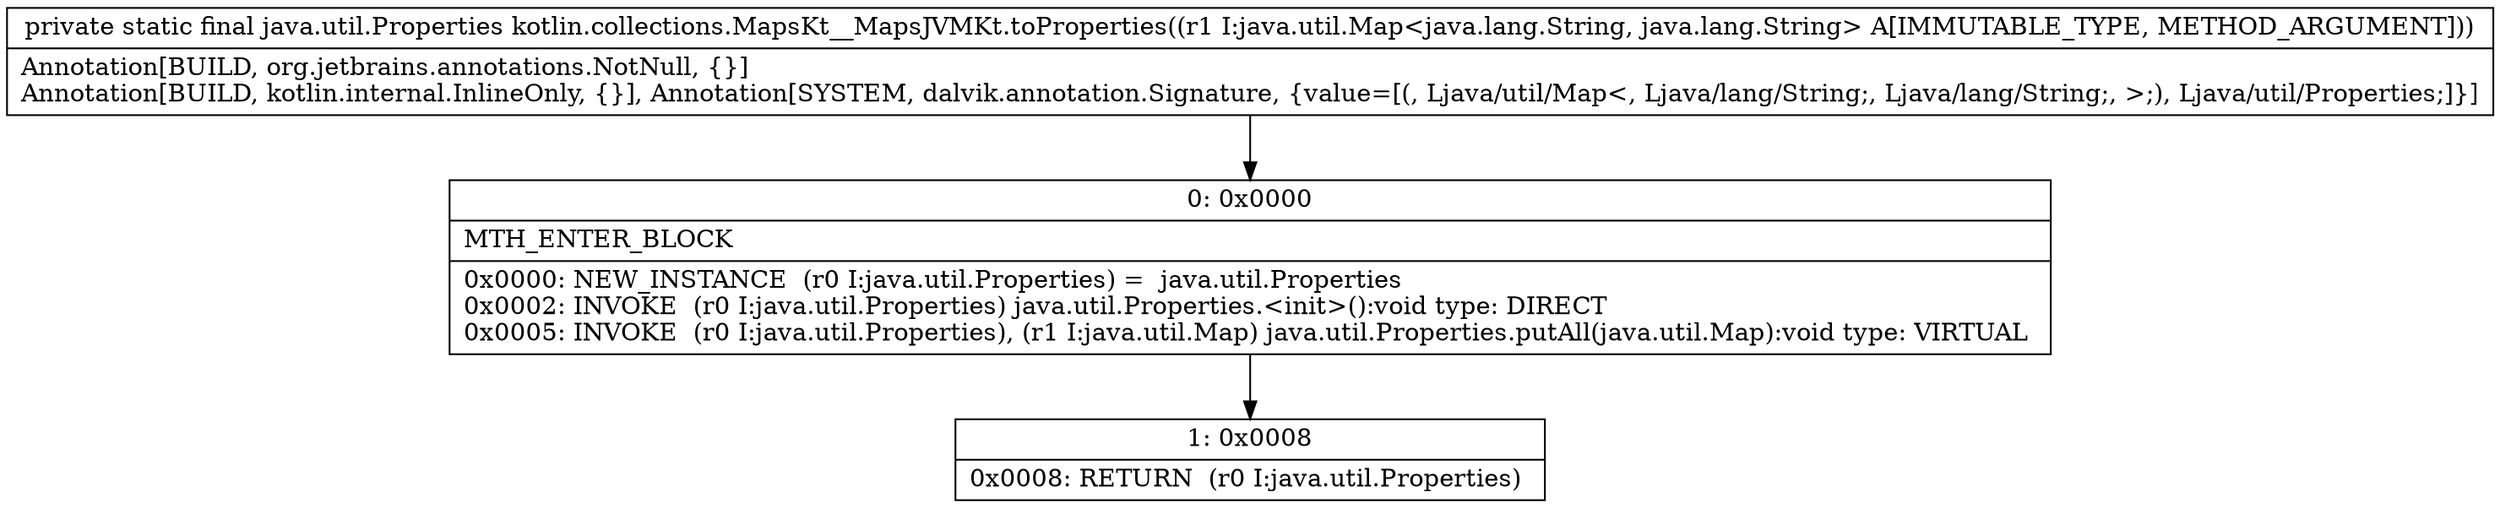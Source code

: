 digraph "CFG forkotlin.collections.MapsKt__MapsJVMKt.toProperties(Ljava\/util\/Map;)Ljava\/util\/Properties;" {
Node_0 [shape=record,label="{0\:\ 0x0000|MTH_ENTER_BLOCK\l|0x0000: NEW_INSTANCE  (r0 I:java.util.Properties) =  java.util.Properties \l0x0002: INVOKE  (r0 I:java.util.Properties) java.util.Properties.\<init\>():void type: DIRECT \l0x0005: INVOKE  (r0 I:java.util.Properties), (r1 I:java.util.Map) java.util.Properties.putAll(java.util.Map):void type: VIRTUAL \l}"];
Node_1 [shape=record,label="{1\:\ 0x0008|0x0008: RETURN  (r0 I:java.util.Properties) \l}"];
MethodNode[shape=record,label="{private static final java.util.Properties kotlin.collections.MapsKt__MapsJVMKt.toProperties((r1 I:java.util.Map\<java.lang.String, java.lang.String\> A[IMMUTABLE_TYPE, METHOD_ARGUMENT]))  | Annotation[BUILD, org.jetbrains.annotations.NotNull, \{\}]\lAnnotation[BUILD, kotlin.internal.InlineOnly, \{\}], Annotation[SYSTEM, dalvik.annotation.Signature, \{value=[(, Ljava\/util\/Map\<, Ljava\/lang\/String;, Ljava\/lang\/String;, \>;), Ljava\/util\/Properties;]\}]\l}"];
MethodNode -> Node_0;
Node_0 -> Node_1;
}

